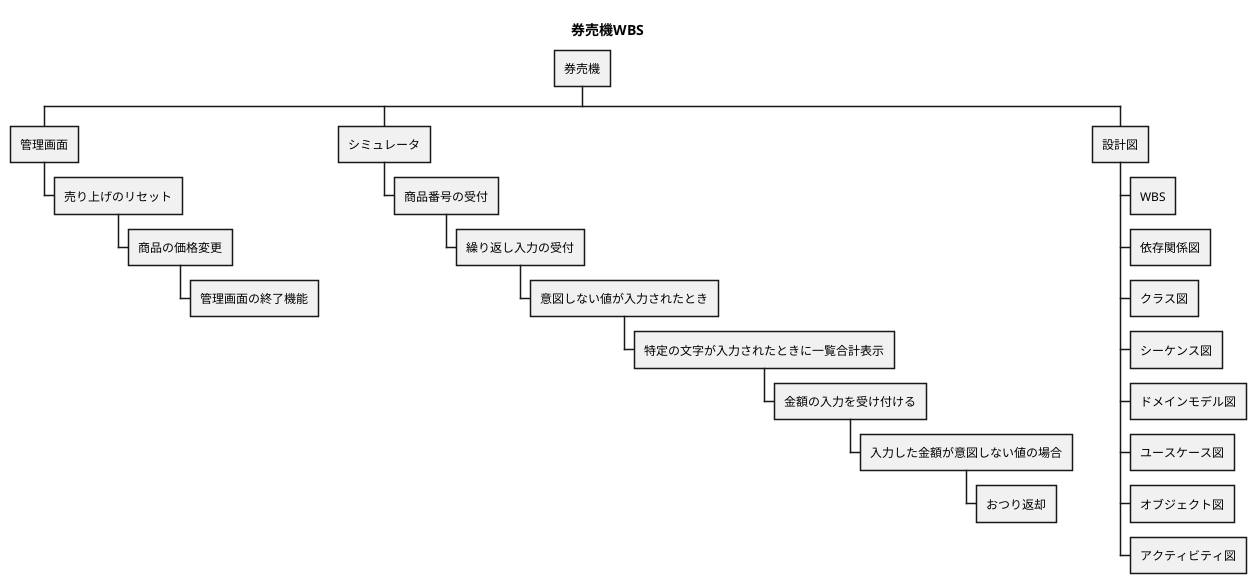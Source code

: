 @startwbs 券売機WBS
title 券売機WBS

* 券売機
** 管理画面
*** 売り上げのリセット
**** 商品の価格変更
***** 管理画面の終了機能
** シミュレータ
*** 商品番号の受付
**** 繰り返し入力の受付
***** 意図しない値が入力されたとき
****** 特定の文字が入力されたときに一覧合計表示
******* 金額の入力を受け付ける
******** 入力した金額が意図しない値の場合
********* おつり返却
** 設計図
*** WBS
*** 依存関係図
*** クラス図
*** シーケンス図
*** ドメインモデル図
*** ユースケース図
*** オブジェクト図
*** アクティビティ図

@endwbs